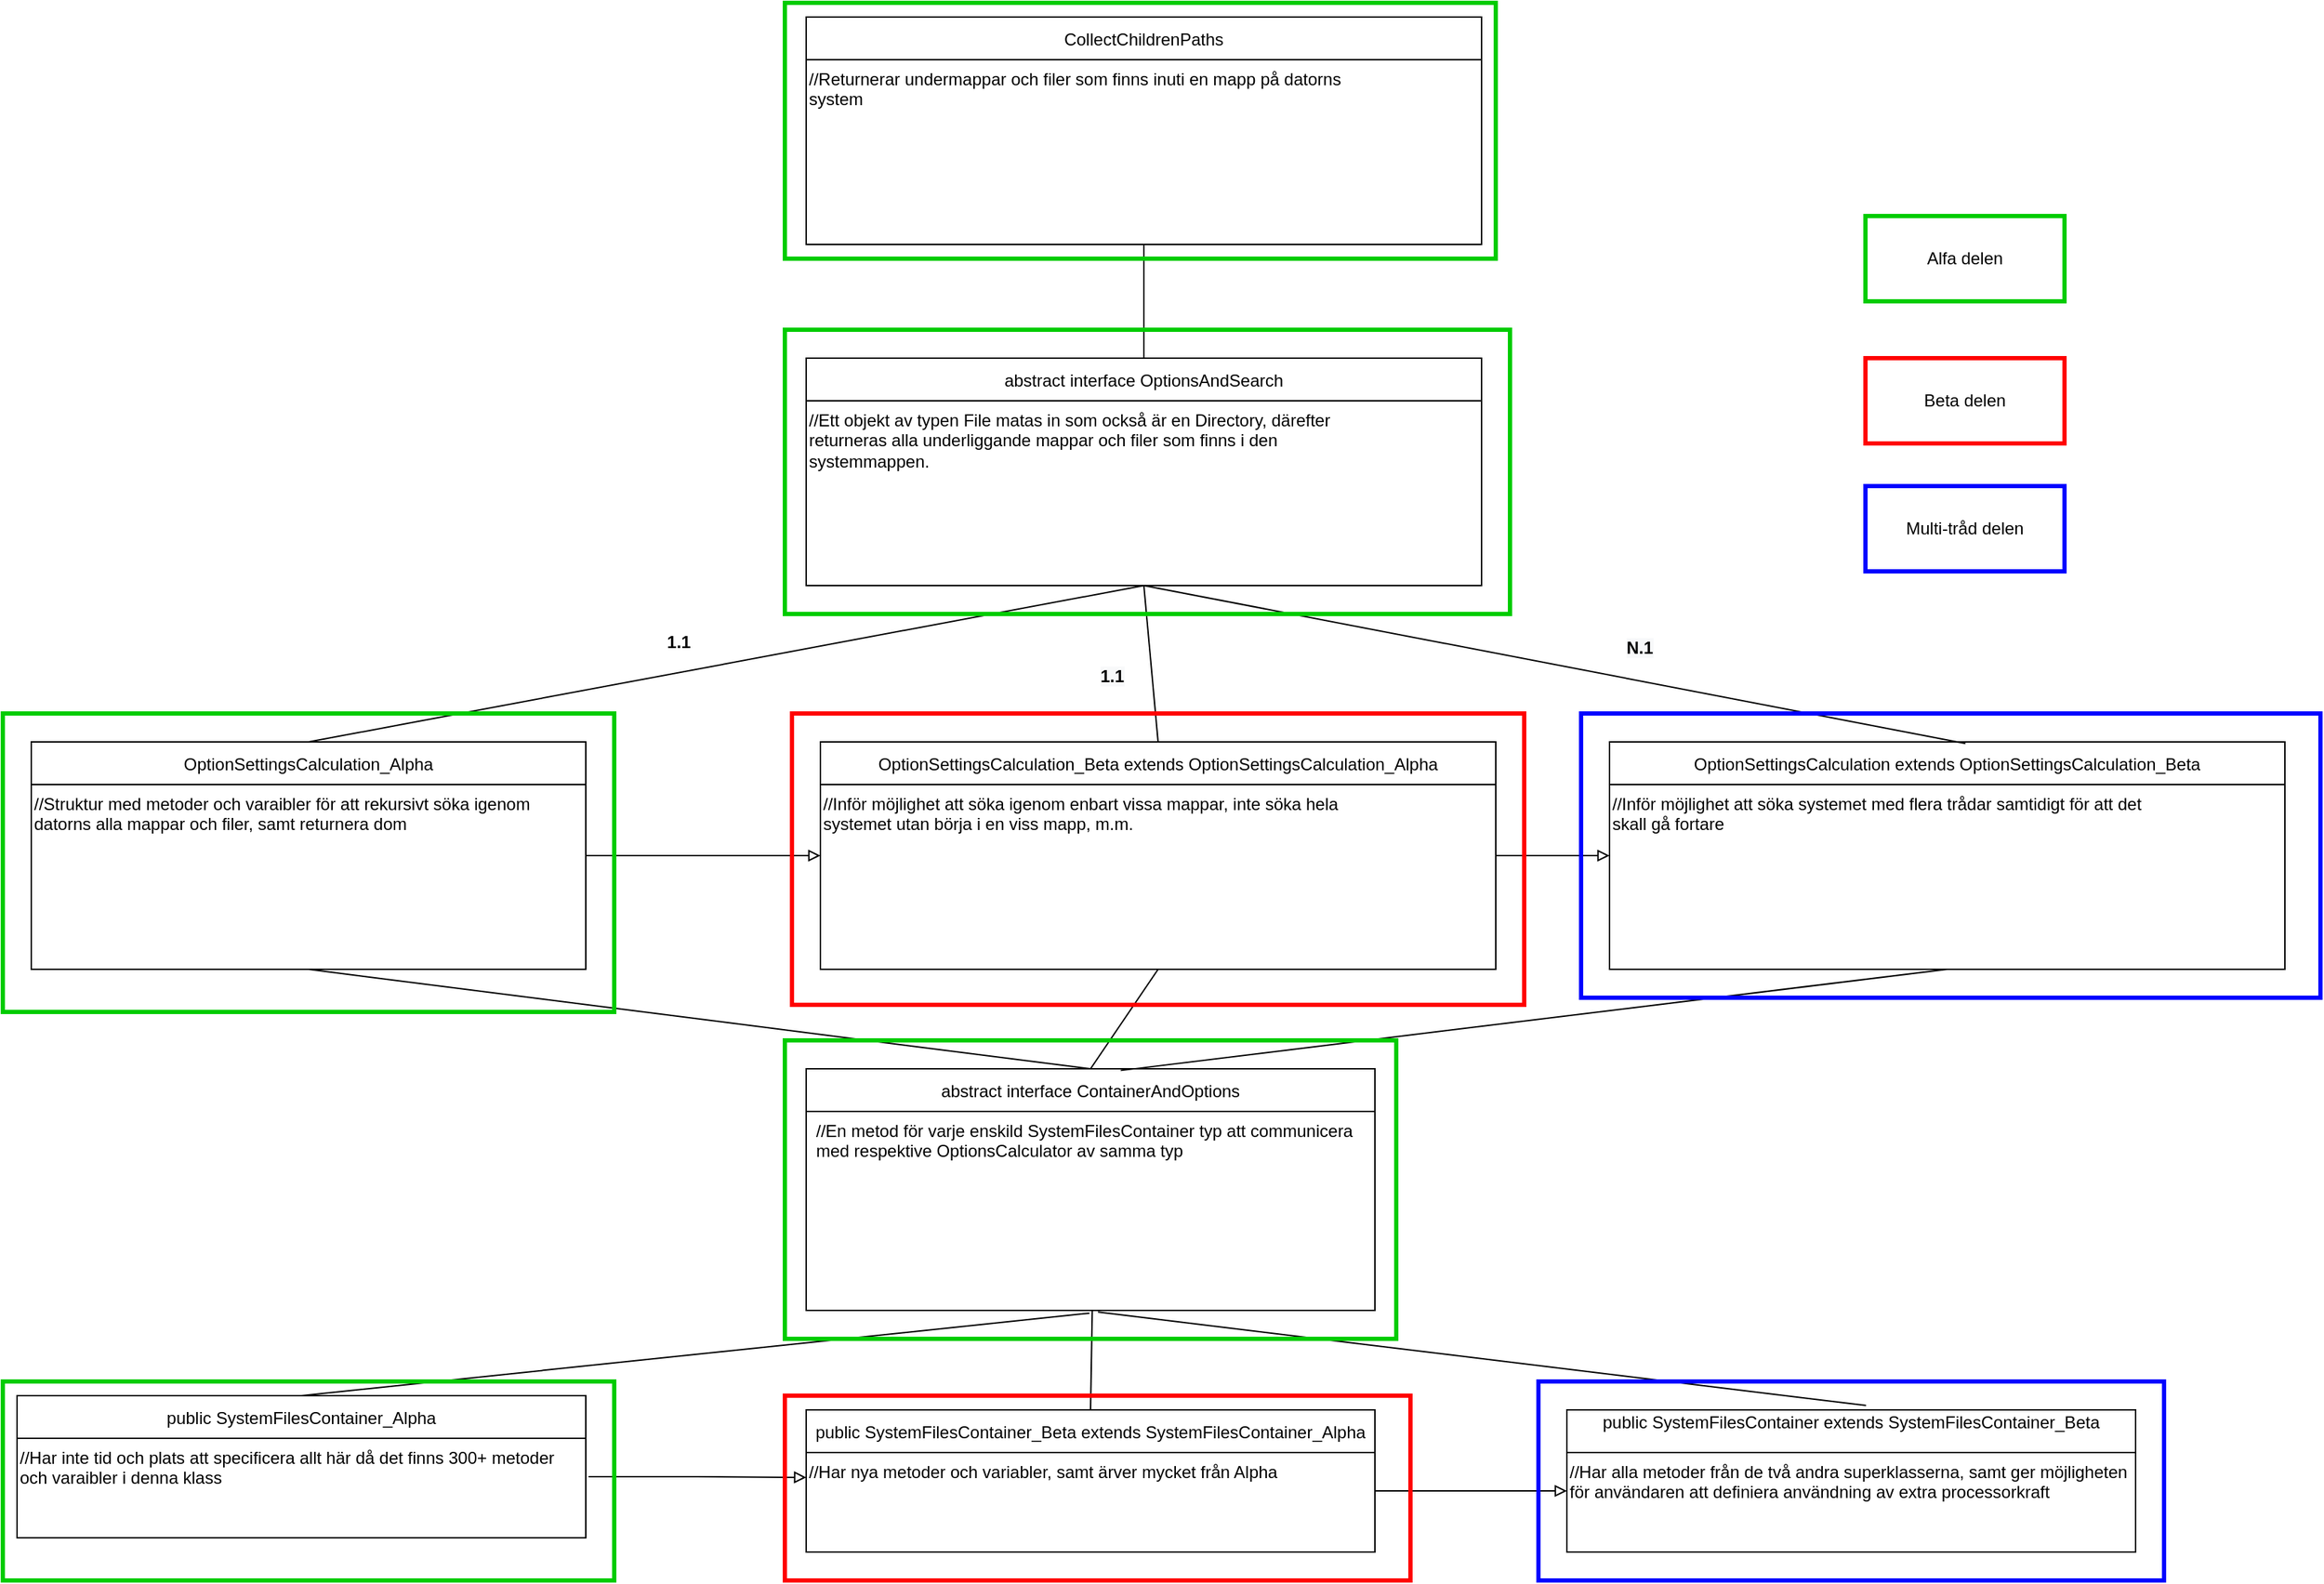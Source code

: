 <mxfile version="16.0.3" type="github">
  <diagram id="9FSf1cND53OiheEwe6pJ" name="Page-1">
    <mxGraphModel dx="1974" dy="2236" grid="1" gridSize="10" guides="1" tooltips="1" connect="1" arrows="1" fold="1" page="1" pageScale="1" pageWidth="850" pageHeight="1100" math="0" shadow="0">
      <root>
        <mxCell id="0" />
        <mxCell id="1" parent="0" />
        <mxCell id="Yxg5fDyb3hsvepMrTCq3-1" value="public SystemFilesContainer_Alpha" style="swimlane;fontStyle=0;childLayout=stackLayout;horizontal=1;startSize=30;horizontalStack=0;resizeParent=1;resizeParentMax=0;resizeLast=0;collapsible=1;marginBottom=0;" parent="1" vertex="1">
          <mxGeometry x="20" y="900" width="400" height="100" as="geometry" />
        </mxCell>
        <mxCell id="NwcDof6OaWUbzFEYgz7M-9" value="//Har inte tid och plats att specificera allt här då det finns 300+ metoder och varaibler i denna klass" style="text;whiteSpace=wrap;html=1;" vertex="1" parent="Yxg5fDyb3hsvepMrTCq3-1">
          <mxGeometry y="30" width="400" height="70" as="geometry" />
        </mxCell>
        <mxCell id="Yxg5fDyb3hsvepMrTCq3-8" style="edgeStyle=orthogonalEdgeStyle;rounded=0;orthogonalLoop=1;jettySize=auto;html=1;entryX=0;entryY=0.25;entryDx=0;entryDy=0;endArrow=block;endFill=0;exitX=1.005;exitY=0.386;exitDx=0;exitDy=0;exitPerimeter=0;" parent="1" source="NwcDof6OaWUbzFEYgz7M-9" target="NwcDof6OaWUbzFEYgz7M-12" edge="1">
          <mxGeometry relative="1" as="geometry">
            <mxPoint x="420" y="1000" as="sourcePoint" />
            <mxPoint x="530" y="1000" as="targetPoint" />
          </mxGeometry>
        </mxCell>
        <mxCell id="Yxg5fDyb3hsvepMrTCq3-11" value="abstract interface ContainerAndOptions" style="swimlane;fontStyle=0;childLayout=stackLayout;horizontal=1;startSize=30;horizontalStack=0;resizeParent=1;resizeParentMax=0;resizeLast=0;collapsible=1;marginBottom=0;" parent="1" vertex="1">
          <mxGeometry x="575" y="670" width="400" height="170" as="geometry" />
        </mxCell>
        <mxCell id="Yxg5fDyb3hsvepMrTCq3-13" value="" style="endArrow=none;html=1;rounded=0;exitX=0.5;exitY=0;exitDx=0;exitDy=0;entryX=0.498;entryY=1.014;entryDx=0;entryDy=0;entryPerimeter=0;" parent="1" source="Yxg5fDyb3hsvepMrTCq3-1" edge="1">
          <mxGeometry width="50" height="50" relative="1" as="geometry">
            <mxPoint x="390" y="820" as="sourcePoint" />
            <mxPoint x="774.2" y="841.96" as="targetPoint" />
          </mxGeometry>
        </mxCell>
        <mxCell id="Yxg5fDyb3hsvepMrTCq3-15" value="" style="endArrow=none;html=1;rounded=0;entryX=0.503;entryY=1;entryDx=0;entryDy=0;entryPerimeter=0;exitX=0.5;exitY=0;exitDx=0;exitDy=0;" parent="1" source="NwcDof6OaWUbzFEYgz7M-11" edge="1">
          <mxGeometry width="50" height="50" relative="1" as="geometry">
            <mxPoint x="775" y="900" as="sourcePoint" />
            <mxPoint x="776.2" y="840" as="targetPoint" />
          </mxGeometry>
        </mxCell>
        <mxCell id="Yxg5fDyb3hsvepMrTCq3-16" value="OptionSettingsCalculation_Alpha" style="swimlane;fontStyle=0;childLayout=stackLayout;horizontal=1;startSize=30;horizontalStack=0;resizeParent=1;resizeParentMax=0;resizeLast=0;collapsible=1;marginBottom=0;" parent="1" vertex="1">
          <mxGeometry x="30" y="440" width="390" height="160" as="geometry" />
        </mxCell>
        <mxCell id="Yxg5fDyb3hsvepMrTCq3-20" style="edgeStyle=orthogonalEdgeStyle;rounded=0;orthogonalLoop=1;jettySize=auto;html=1;entryX=0;entryY=0.5;entryDx=0;entryDy=0;endArrow=block;endFill=0;exitX=1;exitY=0.5;exitDx=0;exitDy=0;" parent="1" source="Yxg5fDyb3hsvepMrTCq3-16" target="NwcDof6OaWUbzFEYgz7M-39" edge="1">
          <mxGeometry relative="1" as="geometry">
            <mxPoint x="420" y="530" as="sourcePoint" />
            <mxPoint x="540" y="520" as="targetPoint" />
          </mxGeometry>
        </mxCell>
        <mxCell id="Yxg5fDyb3hsvepMrTCq3-21" value="" style="endArrow=none;html=1;rounded=0;exitX=0.5;exitY=0;exitDx=0;exitDy=0;entryX=0.5;entryY=1;entryDx=0;entryDy=0;" parent="1" source="Yxg5fDyb3hsvepMrTCq3-11" target="NwcDof6OaWUbzFEYgz7M-39" edge="1">
          <mxGeometry width="50" height="50" relative="1" as="geometry">
            <mxPoint x="430" y="630" as="sourcePoint" />
            <mxPoint x="790" y="570" as="targetPoint" />
          </mxGeometry>
        </mxCell>
        <mxCell id="Yxg5fDyb3hsvepMrTCq3-22" value="" style="endArrow=none;html=1;rounded=0;entryX=0.5;entryY=1;entryDx=0;entryDy=0;exitX=0.5;exitY=0;exitDx=0;exitDy=0;" parent="1" source="Yxg5fDyb3hsvepMrTCq3-11" target="Yxg5fDyb3hsvepMrTCq3-16" edge="1">
          <mxGeometry width="50" height="50" relative="1" as="geometry">
            <mxPoint x="240" y="630" as="sourcePoint" />
            <mxPoint x="207.2" y="605.04" as="targetPoint" />
          </mxGeometry>
        </mxCell>
        <mxCell id="NwcDof6OaWUbzFEYgz7M-11" value="public SystemFilesContainer_Beta extends SystemFilesContainer_Alpha" style="swimlane;fontStyle=0;childLayout=stackLayout;horizontal=1;startSize=30;horizontalStack=0;resizeParent=1;resizeParentMax=0;resizeLast=0;collapsible=1;marginBottom=0;" vertex="1" parent="1">
          <mxGeometry x="575" y="910" width="400" height="100" as="geometry" />
        </mxCell>
        <mxCell id="NwcDof6OaWUbzFEYgz7M-12" value="//Har nya metoder och variabler, samt ärver mycket från Alpha" style="text;whiteSpace=wrap;html=1;" vertex="1" parent="NwcDof6OaWUbzFEYgz7M-11">
          <mxGeometry y="30" width="400" height="70" as="geometry" />
        </mxCell>
        <mxCell id="NwcDof6OaWUbzFEYgz7M-14" value="public SystemFilesContainer extends SystemFilesContainer_Beta&#xa; " style="swimlane;fontStyle=0;childLayout=stackLayout;horizontal=1;startSize=30;horizontalStack=0;resizeParent=1;resizeParentMax=0;resizeLast=0;collapsible=1;marginBottom=0;" vertex="1" parent="1">
          <mxGeometry x="1110" y="910" width="400" height="100" as="geometry" />
        </mxCell>
        <mxCell id="NwcDof6OaWUbzFEYgz7M-15" value="//Har alla metoder från de två andra superklasserna, samt ger möjligheten för användaren att definiera användning av extra processorkraft" style="text;whiteSpace=wrap;html=1;" vertex="1" parent="NwcDof6OaWUbzFEYgz7M-14">
          <mxGeometry y="30" width="400" height="70" as="geometry" />
        </mxCell>
        <mxCell id="NwcDof6OaWUbzFEYgz7M-17" style="edgeStyle=orthogonalEdgeStyle;rounded=0;orthogonalLoop=1;jettySize=auto;html=1;endArrow=block;endFill=0;exitX=1;exitY=0.386;exitDx=0;exitDy=0;exitPerimeter=0;" edge="1" parent="1" source="NwcDof6OaWUbzFEYgz7M-12">
          <mxGeometry relative="1" as="geometry">
            <mxPoint x="1070" y="819.52" as="sourcePoint" />
            <mxPoint x="1110" y="967" as="targetPoint" />
          </mxGeometry>
        </mxCell>
        <mxCell id="NwcDof6OaWUbzFEYgz7M-18" value="" style="endArrow=none;html=1;rounded=0;entryX=0.513;entryY=1.008;entryDx=0;entryDy=0;entryPerimeter=0;exitX=0.526;exitY=-0.031;exitDx=0;exitDy=0;exitPerimeter=0;" edge="1" parent="1" source="NwcDof6OaWUbzFEYgz7M-14">
          <mxGeometry width="50" height="50" relative="1" as="geometry">
            <mxPoint x="1330" y="810" as="sourcePoint" />
            <mxPoint x="780.2" y="841.12" as="targetPoint" />
          </mxGeometry>
        </mxCell>
        <mxCell id="NwcDof6OaWUbzFEYgz7M-22" value="//En metod för varje enskild SystemFilesContainer typ att communicera med respektive OptionsCalculator av samma typ" style="text;whiteSpace=wrap;html=1;" vertex="1" parent="1">
          <mxGeometry x="580" y="700" width="400" height="60" as="geometry" />
        </mxCell>
        <mxCell id="NwcDof6OaWUbzFEYgz7M-35" value="//Struktur med metoder och varaibler för att rekursivt söka igenom datorns alla mappar och filer, samt returnera dom" style="text;whiteSpace=wrap;html=1;" vertex="1" parent="1">
          <mxGeometry x="30" y="470" width="390" height="40" as="geometry" />
        </mxCell>
        <mxCell id="NwcDof6OaWUbzFEYgz7M-39" value="OptionSettingsCalculation_Beta extends OptionSettingsCalculation_Alpha" style="swimlane;fontStyle=0;childLayout=stackLayout;horizontal=1;startSize=30;horizontalStack=0;resizeParent=1;resizeParentMax=0;resizeLast=0;collapsible=1;marginBottom=0;" vertex="1" parent="1">
          <mxGeometry x="585" y="440" width="475" height="160" as="geometry" />
        </mxCell>
        <mxCell id="NwcDof6OaWUbzFEYgz7M-40" value="//Inför möjlighet att söka igenom enbart vissa mappar, inte söka hela systemet utan börja i en viss mapp, m.m." style="text;whiteSpace=wrap;html=1;" vertex="1" parent="1">
          <mxGeometry x="585" y="470" width="390" height="40" as="geometry" />
        </mxCell>
        <mxCell id="NwcDof6OaWUbzFEYgz7M-41" value="OptionSettingsCalculation extends OptionSettingsCalculation_Beta" style="swimlane;fontStyle=0;childLayout=stackLayout;horizontal=1;startSize=30;horizontalStack=0;resizeParent=1;resizeParentMax=0;resizeLast=0;collapsible=1;marginBottom=0;" vertex="1" parent="1">
          <mxGeometry x="1140" y="440" width="475" height="160" as="geometry" />
        </mxCell>
        <mxCell id="NwcDof6OaWUbzFEYgz7M-42" value="//Inför möjlighet att söka systemet med flera trådar samtidigt för att det skall gå fortare" style="text;whiteSpace=wrap;html=1;" vertex="1" parent="1">
          <mxGeometry x="1140" y="470" width="390" height="40" as="geometry" />
        </mxCell>
        <mxCell id="NwcDof6OaWUbzFEYgz7M-43" style="edgeStyle=orthogonalEdgeStyle;rounded=0;orthogonalLoop=1;jettySize=auto;html=1;entryX=0;entryY=0.5;entryDx=0;entryDy=0;endArrow=block;endFill=0;exitX=1;exitY=0.5;exitDx=0;exitDy=0;" edge="1" parent="1" source="NwcDof6OaWUbzFEYgz7M-39" target="NwcDof6OaWUbzFEYgz7M-41">
          <mxGeometry relative="1" as="geometry">
            <mxPoint x="1155" y="330" as="sourcePoint" />
            <mxPoint x="1320" y="330" as="targetPoint" />
          </mxGeometry>
        </mxCell>
        <mxCell id="NwcDof6OaWUbzFEYgz7M-44" value="" style="endArrow=none;html=1;rounded=0;entryX=0.5;entryY=1;entryDx=0;entryDy=0;exitX=0.553;exitY=0.007;exitDx=0;exitDy=0;exitPerimeter=0;" edge="1" parent="1" source="Yxg5fDyb3hsvepMrTCq3-11" target="NwcDof6OaWUbzFEYgz7M-41">
          <mxGeometry width="50" height="50" relative="1" as="geometry">
            <mxPoint x="1430" y="770" as="sourcePoint" />
            <mxPoint x="1480" y="720" as="targetPoint" />
          </mxGeometry>
        </mxCell>
        <mxCell id="NwcDof6OaWUbzFEYgz7M-57" value="abstract interface OptionsAndSearch" style="swimlane;fontStyle=0;childLayout=stackLayout;horizontal=1;startSize=30;horizontalStack=0;resizeParent=1;resizeParentMax=0;resizeLast=0;collapsible=1;marginBottom=0;" vertex="1" parent="1">
          <mxGeometry x="575" y="170" width="475" height="160" as="geometry" />
        </mxCell>
        <mxCell id="NwcDof6OaWUbzFEYgz7M-58" value="&lt;span&gt;//Ett objekt av typen File matas in som också är en Directory, därefter returneras alla underliggande mappar och filer som finns i den systemmappen.&lt;/span&gt;" style="text;whiteSpace=wrap;html=1;" vertex="1" parent="1">
          <mxGeometry x="575" y="200" width="390" height="40" as="geometry" />
        </mxCell>
        <mxCell id="NwcDof6OaWUbzFEYgz7M-61" value="CollectChildrenPaths" style="swimlane;fontStyle=0;childLayout=stackLayout;horizontal=1;startSize=30;horizontalStack=0;resizeParent=1;resizeParentMax=0;resizeLast=0;collapsible=1;marginBottom=0;" vertex="1" parent="1">
          <mxGeometry x="575" y="-70" width="475" height="160" as="geometry" />
        </mxCell>
        <mxCell id="NwcDof6OaWUbzFEYgz7M-62" value="&lt;span&gt;//Returnerar undermappar och filer som finns inuti en mapp på datorns system&lt;/span&gt;" style="text;whiteSpace=wrap;html=1;" vertex="1" parent="1">
          <mxGeometry x="575" y="-40" width="390" height="40" as="geometry" />
        </mxCell>
        <mxCell id="NwcDof6OaWUbzFEYgz7M-63" value="" style="endArrow=none;html=1;rounded=0;entryX=0.5;entryY=1;entryDx=0;entryDy=0;exitX=0.5;exitY=0;exitDx=0;exitDy=0;" edge="1" parent="1" source="Yxg5fDyb3hsvepMrTCq3-16" target="NwcDof6OaWUbzFEYgz7M-57">
          <mxGeometry width="50" height="50" relative="1" as="geometry">
            <mxPoint x="850" y="510" as="sourcePoint" />
            <mxPoint x="900" y="460" as="targetPoint" />
          </mxGeometry>
        </mxCell>
        <mxCell id="NwcDof6OaWUbzFEYgz7M-64" value="" style="endArrow=none;html=1;rounded=0;entryX=0.5;entryY=1;entryDx=0;entryDy=0;exitX=0.527;exitY=0.007;exitDx=0;exitDy=0;exitPerimeter=0;" edge="1" parent="1" source="NwcDof6OaWUbzFEYgz7M-41" target="NwcDof6OaWUbzFEYgz7M-57">
          <mxGeometry width="50" height="50" relative="1" as="geometry">
            <mxPoint x="1320" y="320" as="sourcePoint" />
            <mxPoint x="1370" y="270" as="targetPoint" />
          </mxGeometry>
        </mxCell>
        <mxCell id="NwcDof6OaWUbzFEYgz7M-65" value="" style="endArrow=none;html=1;rounded=0;entryX=0.5;entryY=1;entryDx=0;entryDy=0;exitX=0.5;exitY=0;exitDx=0;exitDy=0;" edge="1" parent="1" source="NwcDof6OaWUbzFEYgz7M-39" target="NwcDof6OaWUbzFEYgz7M-57">
          <mxGeometry width="50" height="50" relative="1" as="geometry">
            <mxPoint x="280" y="300" as="sourcePoint" />
            <mxPoint x="330" y="250" as="targetPoint" />
          </mxGeometry>
        </mxCell>
        <mxCell id="NwcDof6OaWUbzFEYgz7M-69" value="" style="endArrow=none;html=1;rounded=0;entryX=0.5;entryY=1;entryDx=0;entryDy=0;exitX=0.5;exitY=0;exitDx=0;exitDy=0;" edge="1" parent="1" source="NwcDof6OaWUbzFEYgz7M-57" target="NwcDof6OaWUbzFEYgz7M-61">
          <mxGeometry width="50" height="50" relative="1" as="geometry">
            <mxPoint x="850" y="220" as="sourcePoint" />
            <mxPoint x="900" y="170" as="targetPoint" />
          </mxGeometry>
        </mxCell>
        <mxCell id="NwcDof6OaWUbzFEYgz7M-70" value="" style="rounded=0;whiteSpace=wrap;html=1;fontColor=#00CC00;strokeColor=#00CC00;fillColor=none;strokeWidth=3;" vertex="1" parent="1">
          <mxGeometry x="10" y="420" width="430" height="210" as="geometry" />
        </mxCell>
        <mxCell id="NwcDof6OaWUbzFEYgz7M-72" value="" style="rounded=0;whiteSpace=wrap;html=1;fontColor=#00CC00;strokeColor=#00CC00;fillColor=none;strokeWidth=3;" vertex="1" parent="1">
          <mxGeometry x="10" y="890" width="430" height="140" as="geometry" />
        </mxCell>
        <mxCell id="NwcDof6OaWUbzFEYgz7M-73" value="" style="rounded=0;whiteSpace=wrap;html=1;fontColor=#00CC00;strokeColor=#00CC00;fillColor=none;strokeWidth=3;" vertex="1" parent="1">
          <mxGeometry x="560" y="650" width="430" height="210" as="geometry" />
        </mxCell>
        <mxCell id="NwcDof6OaWUbzFEYgz7M-74" value="" style="rounded=0;whiteSpace=wrap;html=1;fontColor=#00CC00;strokeColor=#00CC00;fillColor=none;strokeWidth=3;" vertex="1" parent="1">
          <mxGeometry x="560" y="150" width="510" height="200" as="geometry" />
        </mxCell>
        <mxCell id="NwcDof6OaWUbzFEYgz7M-75" value="" style="rounded=0;whiteSpace=wrap;html=1;fontColor=#00CC00;strokeColor=#00CC00;fillColor=none;strokeWidth=3;" vertex="1" parent="1">
          <mxGeometry x="560" y="-80" width="500" height="180" as="geometry" />
        </mxCell>
        <mxCell id="NwcDof6OaWUbzFEYgz7M-77" value="&lt;font color=&quot;#000000&quot;&gt;&lt;b&gt;1.1&lt;/b&gt;&lt;/font&gt;" style="text;html=1;align=center;verticalAlign=middle;resizable=0;points=[];autosize=1;strokeColor=none;fillColor=none;fontColor=#00CC00;" vertex="1" parent="1">
          <mxGeometry x="470" y="360" width="30" height="20" as="geometry" />
        </mxCell>
        <mxCell id="NwcDof6OaWUbzFEYgz7M-78" value="&lt;b style=&quot;color: rgb(0, 0, 0); font-family: helvetica; font-size: 12px; font-style: normal; letter-spacing: normal; text-align: center; text-indent: 0px; text-transform: none; word-spacing: 0px; background-color: rgb(248, 249, 250);&quot;&gt;1.1&lt;/b&gt;" style="text;whiteSpace=wrap;html=1;fontColor=#000000;" vertex="1" parent="1">
          <mxGeometry x="780" y="380" width="40" height="30" as="geometry" />
        </mxCell>
        <mxCell id="NwcDof6OaWUbzFEYgz7M-79" value="&lt;b style=&quot;color: rgb(0 , 0 , 0) ; font-family: &amp;#34;helvetica&amp;#34; ; font-size: 12px ; font-style: normal ; letter-spacing: normal ; text-align: center ; text-indent: 0px ; text-transform: none ; word-spacing: 0px ; background-color: rgb(248 , 249 , 250)&quot;&gt;N.1&lt;/b&gt;" style="text;whiteSpace=wrap;html=1;fontColor=#000000;" vertex="1" parent="1">
          <mxGeometry x="1150" y="360" width="40" height="30" as="geometry" />
        </mxCell>
        <mxCell id="NwcDof6OaWUbzFEYgz7M-80" value="" style="rounded=0;whiteSpace=wrap;html=1;fontColor=#00CC00;strokeColor=#FF0000;fillColor=none;strokeWidth=3;" vertex="1" parent="1">
          <mxGeometry x="565" y="420" width="515" height="205" as="geometry" />
        </mxCell>
        <mxCell id="NwcDof6OaWUbzFEYgz7M-81" value="" style="rounded=0;whiteSpace=wrap;html=1;fontColor=#00CC00;strokeColor=#FF0000;fillColor=none;strokeWidth=3;" vertex="1" parent="1">
          <mxGeometry x="560" y="900" width="440" height="130" as="geometry" />
        </mxCell>
        <mxCell id="NwcDof6OaWUbzFEYgz7M-82" value="" style="rounded=0;whiteSpace=wrap;html=1;fontColor=#00CC00;strokeColor=#0000FF;fillColor=none;strokeWidth=3;" vertex="1" parent="1">
          <mxGeometry x="1120" y="420" width="520" height="200" as="geometry" />
        </mxCell>
        <mxCell id="NwcDof6OaWUbzFEYgz7M-83" value="" style="rounded=0;whiteSpace=wrap;html=1;fontColor=#00CC00;strokeColor=#0000FF;fillColor=none;strokeWidth=3;" vertex="1" parent="1">
          <mxGeometry x="1090" y="890" width="440" height="140" as="geometry" />
        </mxCell>
        <mxCell id="NwcDof6OaWUbzFEYgz7M-84" value="&lt;font color=&quot;#000000&quot;&gt;Multi-tråd delen&lt;/font&gt;" style="rounded=0;whiteSpace=wrap;html=1;fontColor=#00CC00;strokeColor=#0000FF;fillColor=none;strokeWidth=3;" vertex="1" parent="1">
          <mxGeometry x="1320" y="260" width="140" height="60" as="geometry" />
        </mxCell>
        <mxCell id="NwcDof6OaWUbzFEYgz7M-85" value="&lt;font color=&quot;#000000&quot;&gt;Beta delen&lt;/font&gt;" style="rounded=0;whiteSpace=wrap;html=1;fontColor=#00CC00;strokeColor=#FF0000;fillColor=none;strokeWidth=3;" vertex="1" parent="1">
          <mxGeometry x="1320" y="170" width="140" height="60" as="geometry" />
        </mxCell>
        <mxCell id="NwcDof6OaWUbzFEYgz7M-86" value="&lt;font color=&quot;#000000&quot;&gt;Alfa delen&lt;/font&gt;" style="rounded=0;whiteSpace=wrap;html=1;fontColor=#00CC00;strokeColor=#00CC00;fillColor=none;strokeWidth=3;" vertex="1" parent="1">
          <mxGeometry x="1320" y="70" width="140" height="60" as="geometry" />
        </mxCell>
      </root>
    </mxGraphModel>
  </diagram>
</mxfile>
